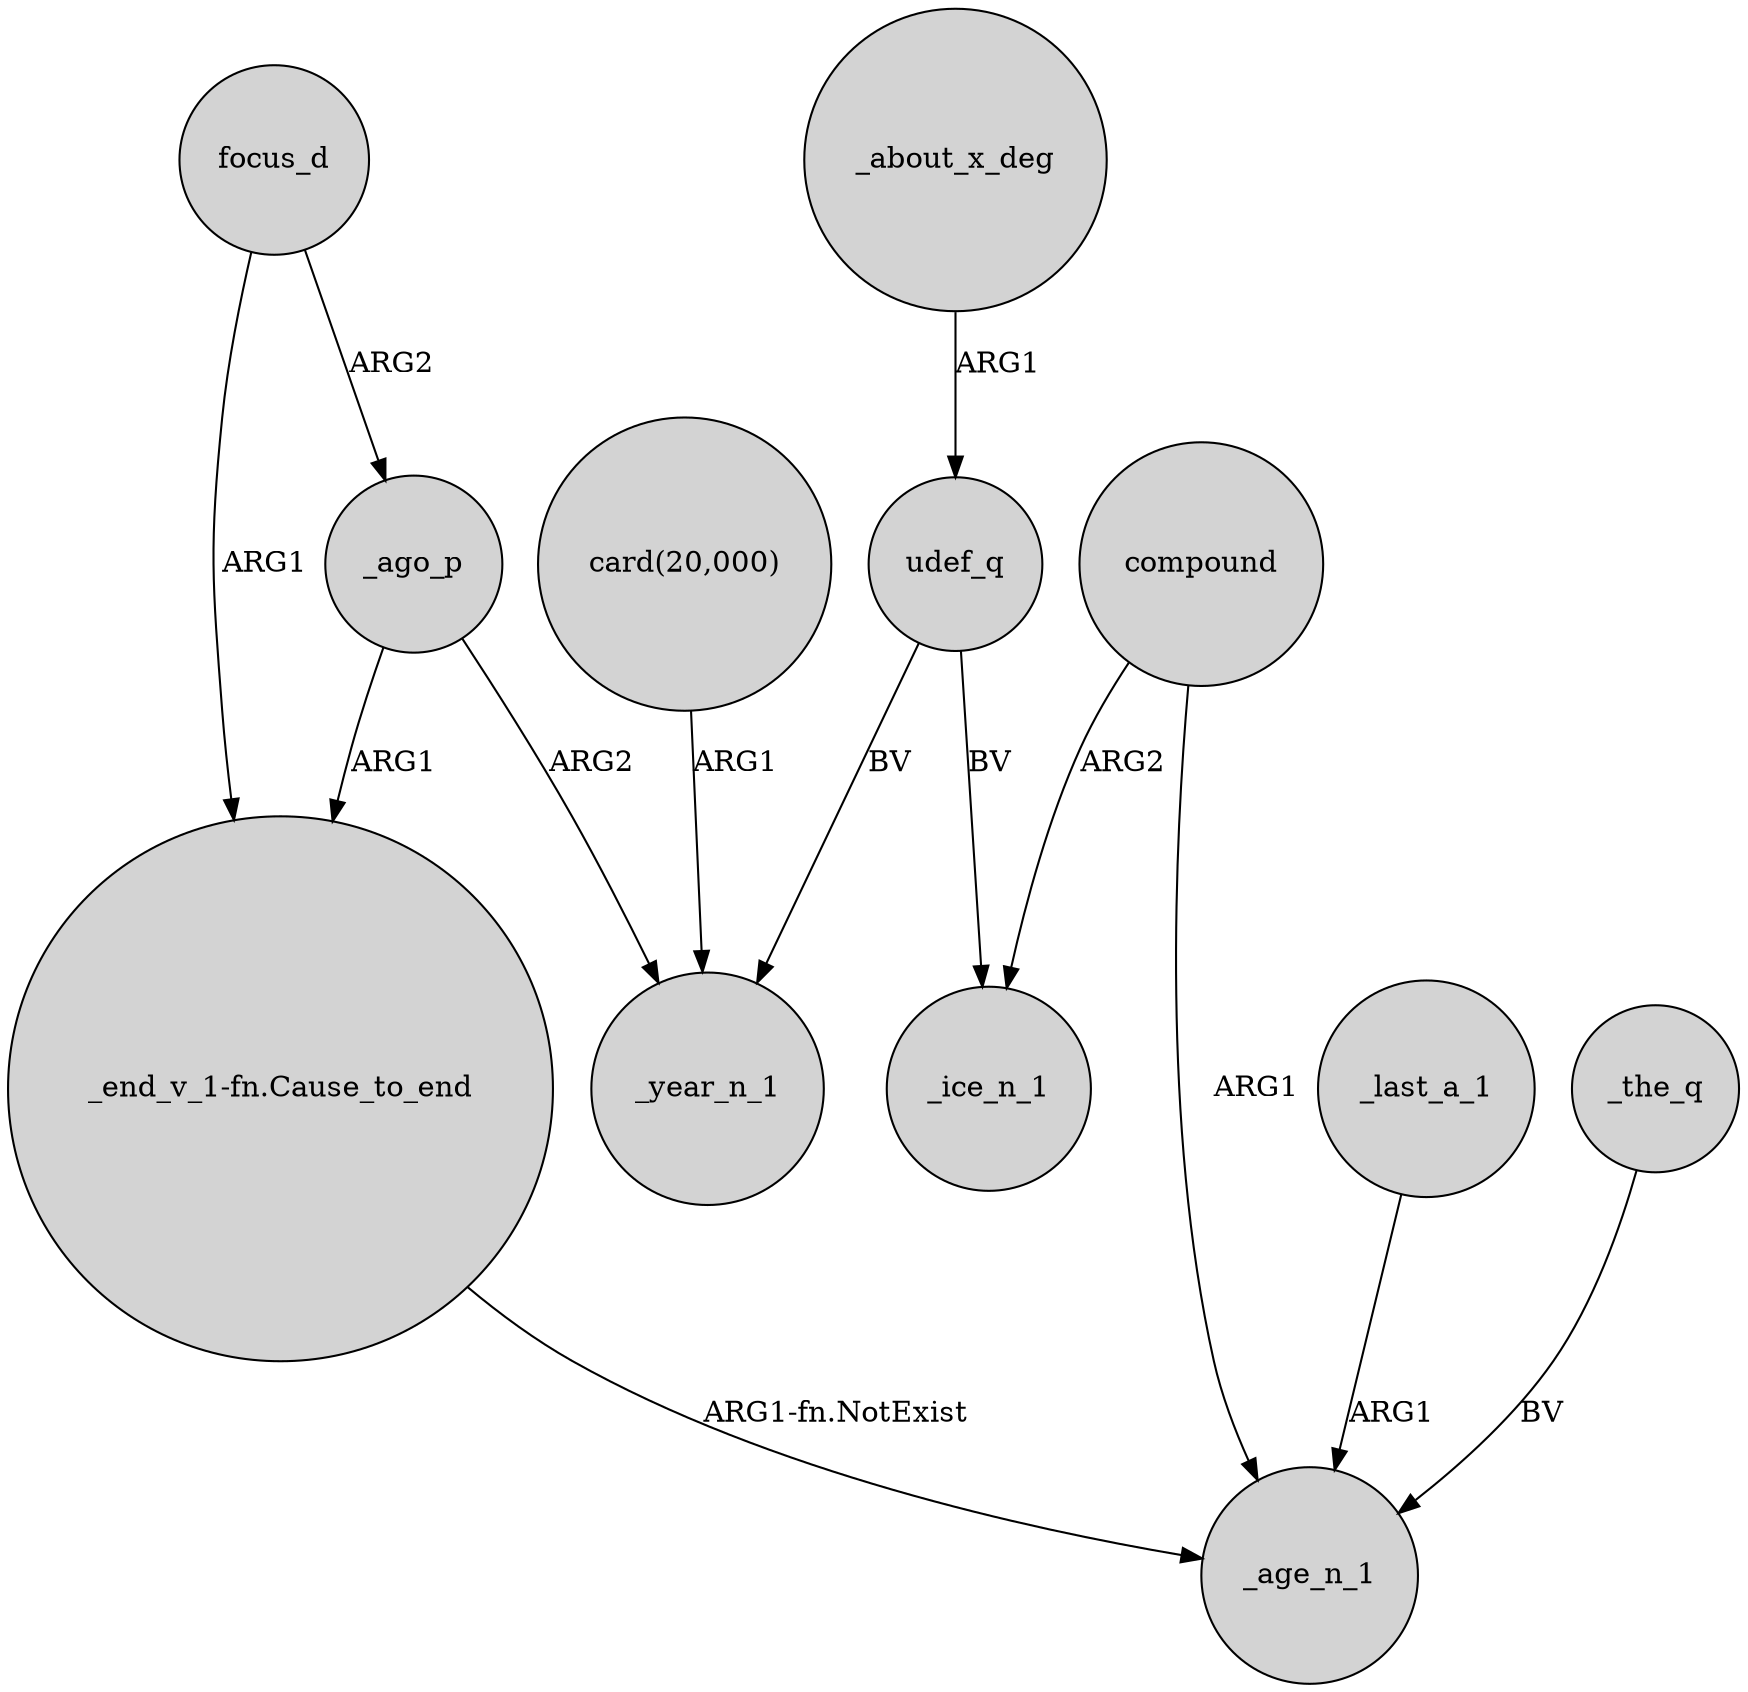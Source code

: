 digraph {
	node [shape=circle style=filled]
	_ago_p -> _year_n_1 [label=ARG2]
	udef_q -> _year_n_1 [label=BV]
	focus_d -> _ago_p [label=ARG2]
	compound -> _ice_n_1 [label=ARG2]
	_ago_p -> "_end_v_1-fn.Cause_to_end" [label=ARG1]
	_last_a_1 -> _age_n_1 [label=ARG1]
	_about_x_deg -> udef_q [label=ARG1]
	focus_d -> "_end_v_1-fn.Cause_to_end" [label=ARG1]
	udef_q -> _ice_n_1 [label=BV]
	"_end_v_1-fn.Cause_to_end" -> _age_n_1 [label="ARG1-fn.NotExist"]
	"card(20,000)" -> _year_n_1 [label=ARG1]
	compound -> _age_n_1 [label=ARG1]
	_the_q -> _age_n_1 [label=BV]
}
